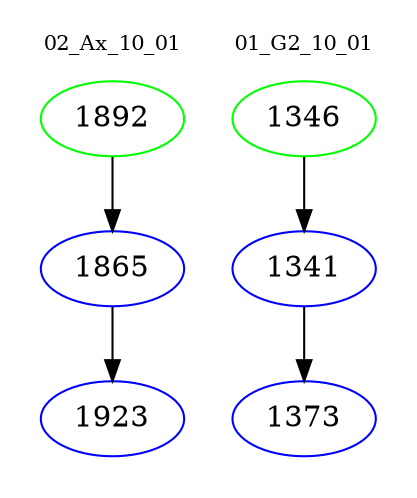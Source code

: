digraph{
subgraph cluster_0 {
color = white
label = "02_Ax_10_01";
fontsize=10;
T0_1892 [label="1892", color="green"]
T0_1892 -> T0_1865 [color="black"]
T0_1865 [label="1865", color="blue"]
T0_1865 -> T0_1923 [color="black"]
T0_1923 [label="1923", color="blue"]
}
subgraph cluster_1 {
color = white
label = "01_G2_10_01";
fontsize=10;
T1_1346 [label="1346", color="green"]
T1_1346 -> T1_1341 [color="black"]
T1_1341 [label="1341", color="blue"]
T1_1341 -> T1_1373 [color="black"]
T1_1373 [label="1373", color="blue"]
}
}
